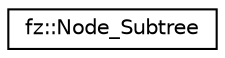 digraph "Graphical Class Hierarchy"
{
 // LATEX_PDF_SIZE
  edge [fontname="Helvetica",fontsize="10",labelfontname="Helvetica",labelfontsize="10"];
  node [fontname="Helvetica",fontsize="10",shape=record];
  rankdir="LR";
  Node0 [label="fz::Node_Subtree",height=0.2,width=0.4,color="black", fillcolor="white", style="filled",URL="$structfz_1_1Node__Subtree.html",tooltip=" "];
}
